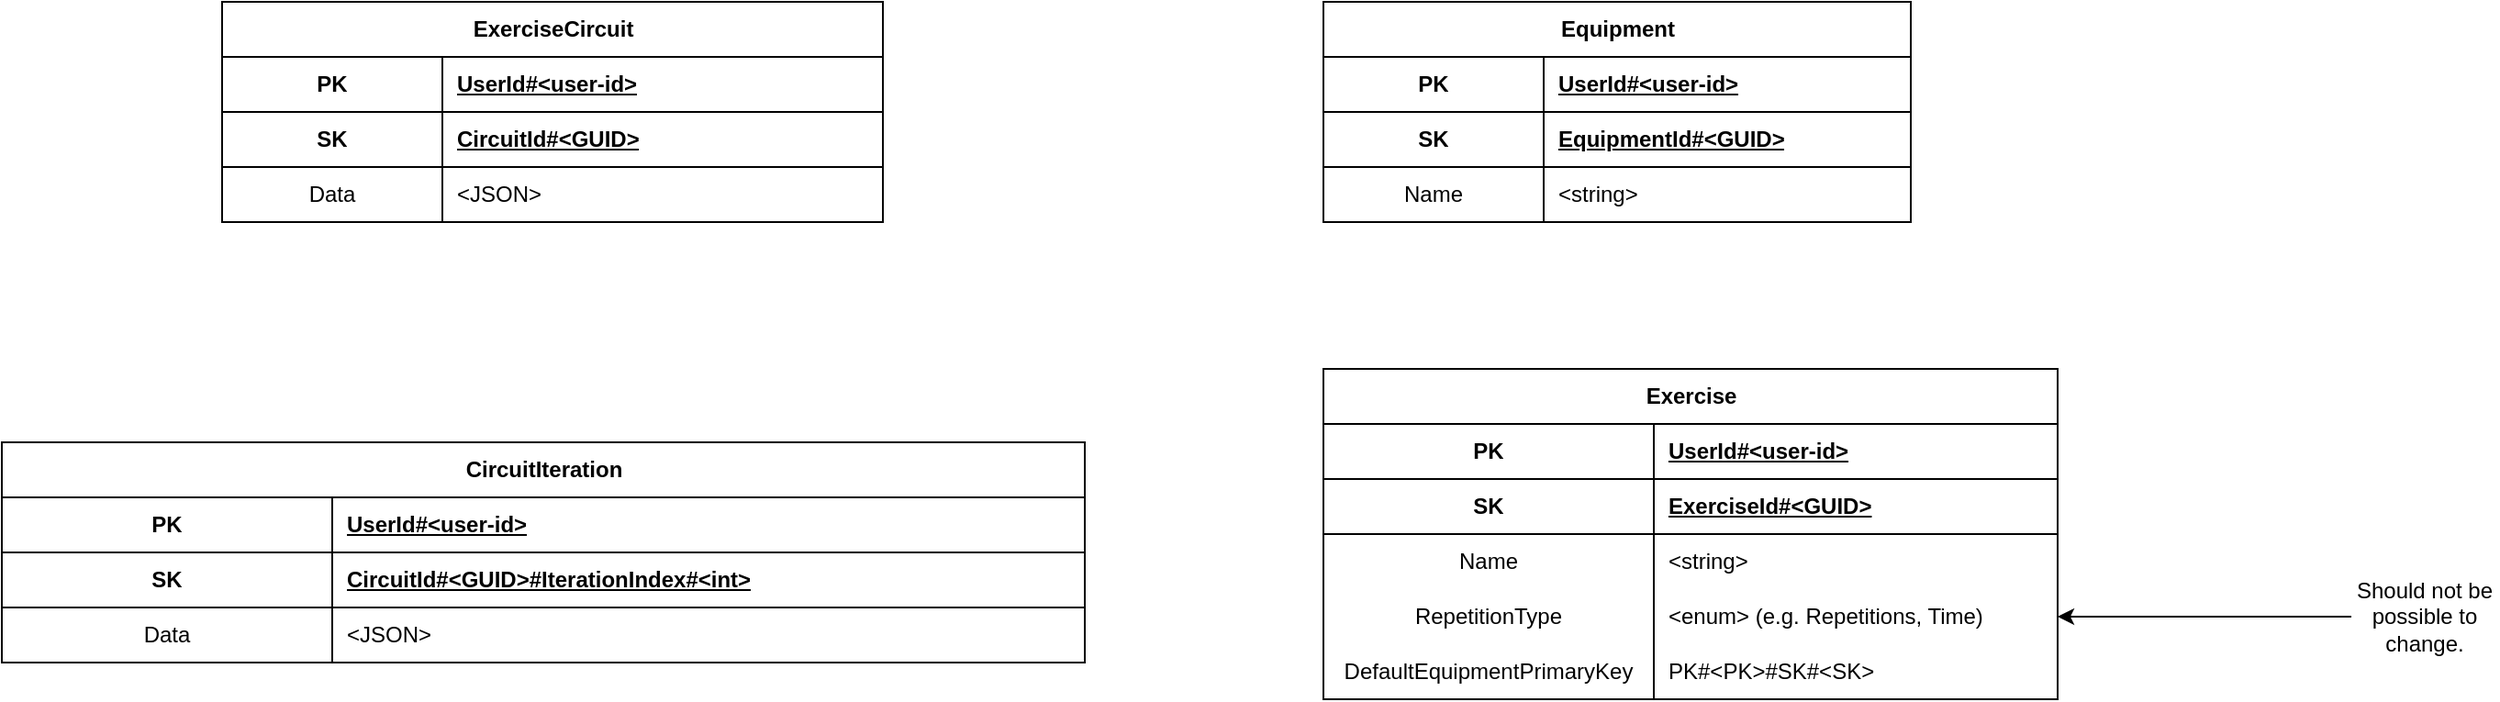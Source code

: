 <mxfile version="21.2.8" type="device">
  <diagram id="uvcd_e23j2ICYiqJL4rf" name="Page-1">
    <mxGraphModel dx="2074" dy="377" grid="1" gridSize="10" guides="1" tooltips="1" connect="1" arrows="1" fold="1" page="1" pageScale="1" pageWidth="1169" pageHeight="827" math="0" shadow="0">
      <root>
        <mxCell id="0" />
        <mxCell id="1" parent="0" />
        <mxCell id="eFBiHALsMHTD_yWcJDnq-77" value="ExerciseCircuit" style="shape=table;startSize=30;container=1;collapsible=1;childLayout=tableLayout;fixedRows=1;rowLines=0;fontStyle=1;align=center;resizeLast=1;html=1;" parent="1" vertex="1">
          <mxGeometry x="400" y="1400" width="360" height="120" as="geometry" />
        </mxCell>
        <mxCell id="eFBiHALsMHTD_yWcJDnq-78" value="" style="shape=tableRow;horizontal=0;startSize=0;swimlaneHead=0;swimlaneBody=0;fillColor=none;collapsible=0;dropTarget=0;points=[[0,0.5],[1,0.5]];portConstraint=eastwest;top=0;left=0;right=0;bottom=1;" parent="eFBiHALsMHTD_yWcJDnq-77" vertex="1">
          <mxGeometry y="30" width="360" height="30" as="geometry" />
        </mxCell>
        <mxCell id="eFBiHALsMHTD_yWcJDnq-79" value="PK" style="shape=partialRectangle;connectable=0;fillColor=none;top=0;left=0;bottom=0;right=0;fontStyle=1;overflow=hidden;whiteSpace=wrap;html=1;" parent="eFBiHALsMHTD_yWcJDnq-78" vertex="1">
          <mxGeometry width="120" height="30" as="geometry">
            <mxRectangle width="120" height="30" as="alternateBounds" />
          </mxGeometry>
        </mxCell>
        <mxCell id="eFBiHALsMHTD_yWcJDnq-80" value="UserId#&amp;lt;user-id&amp;gt;" style="shape=partialRectangle;connectable=0;fillColor=none;top=0;left=0;bottom=0;right=0;align=left;spacingLeft=6;fontStyle=5;overflow=hidden;whiteSpace=wrap;html=1;" parent="eFBiHALsMHTD_yWcJDnq-78" vertex="1">
          <mxGeometry x="120" width="240" height="30" as="geometry">
            <mxRectangle width="240" height="30" as="alternateBounds" />
          </mxGeometry>
        </mxCell>
        <mxCell id="eFBiHALsMHTD_yWcJDnq-81" value="" style="shape=tableRow;horizontal=0;startSize=0;swimlaneHead=0;swimlaneBody=0;fillColor=none;collapsible=0;dropTarget=0;points=[[0,0.5],[1,0.5]];portConstraint=eastwest;top=0;left=0;right=0;bottom=1;" parent="eFBiHALsMHTD_yWcJDnq-77" vertex="1">
          <mxGeometry y="60" width="360" height="30" as="geometry" />
        </mxCell>
        <mxCell id="eFBiHALsMHTD_yWcJDnq-82" value="SK" style="shape=partialRectangle;connectable=0;fillColor=none;top=0;left=0;bottom=0;right=0;fontStyle=1;overflow=hidden;whiteSpace=wrap;html=1;" parent="eFBiHALsMHTD_yWcJDnq-81" vertex="1">
          <mxGeometry width="120" height="30" as="geometry">
            <mxRectangle width="120" height="30" as="alternateBounds" />
          </mxGeometry>
        </mxCell>
        <mxCell id="eFBiHALsMHTD_yWcJDnq-83" value="CircuitId#&amp;lt;GUID&amp;gt;" style="shape=partialRectangle;connectable=0;fillColor=none;top=0;left=0;bottom=0;right=0;align=left;spacingLeft=6;fontStyle=5;overflow=hidden;whiteSpace=wrap;html=1;" parent="eFBiHALsMHTD_yWcJDnq-81" vertex="1">
          <mxGeometry x="120" width="240" height="30" as="geometry">
            <mxRectangle width="240" height="30" as="alternateBounds" />
          </mxGeometry>
        </mxCell>
        <mxCell id="eFBiHALsMHTD_yWcJDnq-181" value="" style="shape=tableRow;horizontal=0;startSize=0;swimlaneHead=0;swimlaneBody=0;fillColor=none;collapsible=0;dropTarget=0;points=[[0,0.5],[1,0.5]];portConstraint=eastwest;top=0;left=0;right=0;bottom=0;" parent="eFBiHALsMHTD_yWcJDnq-77" vertex="1">
          <mxGeometry y="90" width="360" height="30" as="geometry" />
        </mxCell>
        <mxCell id="eFBiHALsMHTD_yWcJDnq-182" value="Data" style="shape=partialRectangle;connectable=0;fillColor=none;top=0;left=0;bottom=0;right=0;editable=1;overflow=hidden;whiteSpace=wrap;html=1;" parent="eFBiHALsMHTD_yWcJDnq-181" vertex="1">
          <mxGeometry width="120" height="30" as="geometry">
            <mxRectangle width="120" height="30" as="alternateBounds" />
          </mxGeometry>
        </mxCell>
        <mxCell id="eFBiHALsMHTD_yWcJDnq-183" value="&amp;lt;JSON&amp;gt;" style="shape=partialRectangle;connectable=0;fillColor=none;top=0;left=0;bottom=0;right=0;align=left;spacingLeft=6;overflow=hidden;whiteSpace=wrap;html=1;" parent="eFBiHALsMHTD_yWcJDnq-181" vertex="1">
          <mxGeometry x="120" width="240" height="30" as="geometry">
            <mxRectangle width="240" height="30" as="alternateBounds" />
          </mxGeometry>
        </mxCell>
        <mxCell id="eFBiHALsMHTD_yWcJDnq-111" value="Exercise" style="shape=table;startSize=30;container=1;collapsible=1;childLayout=tableLayout;fixedRows=1;rowLines=0;fontStyle=1;align=center;resizeLast=1;html=1;" parent="1" vertex="1">
          <mxGeometry x="1000" y="1600" width="400" height="180" as="geometry" />
        </mxCell>
        <mxCell id="eFBiHALsMHTD_yWcJDnq-112" value="" style="shape=tableRow;horizontal=0;startSize=0;swimlaneHead=0;swimlaneBody=0;fillColor=none;collapsible=0;dropTarget=0;points=[[0,0.5],[1,0.5]];portConstraint=eastwest;top=0;left=0;right=0;bottom=1;" parent="eFBiHALsMHTD_yWcJDnq-111" vertex="1">
          <mxGeometry y="30" width="400" height="30" as="geometry" />
        </mxCell>
        <mxCell id="eFBiHALsMHTD_yWcJDnq-113" value="PK" style="shape=partialRectangle;connectable=0;fillColor=none;top=0;left=0;bottom=0;right=0;fontStyle=1;overflow=hidden;whiteSpace=wrap;html=1;" parent="eFBiHALsMHTD_yWcJDnq-112" vertex="1">
          <mxGeometry width="180" height="30" as="geometry">
            <mxRectangle width="180" height="30" as="alternateBounds" />
          </mxGeometry>
        </mxCell>
        <mxCell id="eFBiHALsMHTD_yWcJDnq-114" value="UserId#&amp;lt;user-id&amp;gt;" style="shape=partialRectangle;connectable=0;fillColor=none;top=0;left=0;bottom=0;right=0;align=left;spacingLeft=6;fontStyle=5;overflow=hidden;whiteSpace=wrap;html=1;" parent="eFBiHALsMHTD_yWcJDnq-112" vertex="1">
          <mxGeometry x="180" width="220" height="30" as="geometry">
            <mxRectangle width="220" height="30" as="alternateBounds" />
          </mxGeometry>
        </mxCell>
        <mxCell id="eFBiHALsMHTD_yWcJDnq-115" value="" style="shape=tableRow;horizontal=0;startSize=0;swimlaneHead=0;swimlaneBody=0;fillColor=none;collapsible=0;dropTarget=0;points=[[0,0.5],[1,0.5]];portConstraint=eastwest;top=0;left=0;right=0;bottom=1;" parent="eFBiHALsMHTD_yWcJDnq-111" vertex="1">
          <mxGeometry y="60" width="400" height="30" as="geometry" />
        </mxCell>
        <mxCell id="eFBiHALsMHTD_yWcJDnq-116" value="SK" style="shape=partialRectangle;connectable=0;fillColor=none;top=0;left=0;bottom=0;right=0;fontStyle=1;overflow=hidden;whiteSpace=wrap;html=1;" parent="eFBiHALsMHTD_yWcJDnq-115" vertex="1">
          <mxGeometry width="180" height="30" as="geometry">
            <mxRectangle width="180" height="30" as="alternateBounds" />
          </mxGeometry>
        </mxCell>
        <mxCell id="eFBiHALsMHTD_yWcJDnq-117" value="ExerciseId#&amp;lt;GUID&amp;gt;" style="shape=partialRectangle;connectable=0;fillColor=none;top=0;left=0;bottom=0;right=0;align=left;spacingLeft=6;fontStyle=5;overflow=hidden;whiteSpace=wrap;html=1;" parent="eFBiHALsMHTD_yWcJDnq-115" vertex="1">
          <mxGeometry x="180" width="220" height="30" as="geometry">
            <mxRectangle width="220" height="30" as="alternateBounds" />
          </mxGeometry>
        </mxCell>
        <mxCell id="eFBiHALsMHTD_yWcJDnq-118" value="" style="shape=tableRow;horizontal=0;startSize=0;swimlaneHead=0;swimlaneBody=0;fillColor=none;collapsible=0;dropTarget=0;points=[[0,0.5],[1,0.5]];portConstraint=eastwest;top=0;left=0;right=0;bottom=0;" parent="eFBiHALsMHTD_yWcJDnq-111" vertex="1">
          <mxGeometry y="90" width="400" height="30" as="geometry" />
        </mxCell>
        <mxCell id="eFBiHALsMHTD_yWcJDnq-119" value="Name" style="shape=partialRectangle;connectable=0;fillColor=none;top=0;left=0;bottom=0;right=0;editable=1;overflow=hidden;whiteSpace=wrap;html=1;" parent="eFBiHALsMHTD_yWcJDnq-118" vertex="1">
          <mxGeometry width="180" height="30" as="geometry">
            <mxRectangle width="180" height="30" as="alternateBounds" />
          </mxGeometry>
        </mxCell>
        <mxCell id="eFBiHALsMHTD_yWcJDnq-120" value="&amp;lt;string&amp;gt;" style="shape=partialRectangle;connectable=0;fillColor=none;top=0;left=0;bottom=0;right=0;align=left;spacingLeft=6;overflow=hidden;whiteSpace=wrap;html=1;" parent="eFBiHALsMHTD_yWcJDnq-118" vertex="1">
          <mxGeometry x="180" width="220" height="30" as="geometry">
            <mxRectangle width="220" height="30" as="alternateBounds" />
          </mxGeometry>
        </mxCell>
        <mxCell id="eFBiHALsMHTD_yWcJDnq-121" value="" style="shape=tableRow;horizontal=0;startSize=0;swimlaneHead=0;swimlaneBody=0;fillColor=none;collapsible=0;dropTarget=0;points=[[0,0.5],[1,0.5]];portConstraint=eastwest;top=0;left=0;right=0;bottom=0;" parent="eFBiHALsMHTD_yWcJDnq-111" vertex="1">
          <mxGeometry y="120" width="400" height="30" as="geometry" />
        </mxCell>
        <mxCell id="eFBiHALsMHTD_yWcJDnq-122" value="RepetitionType" style="shape=partialRectangle;connectable=0;fillColor=none;top=0;left=0;bottom=0;right=0;editable=1;overflow=hidden;whiteSpace=wrap;html=1;" parent="eFBiHALsMHTD_yWcJDnq-121" vertex="1">
          <mxGeometry width="180" height="30" as="geometry">
            <mxRectangle width="180" height="30" as="alternateBounds" />
          </mxGeometry>
        </mxCell>
        <mxCell id="eFBiHALsMHTD_yWcJDnq-123" value="&amp;lt;enum&amp;gt; (e.g. Repetitions, Time)" style="shape=partialRectangle;connectable=0;fillColor=none;top=0;left=0;bottom=0;right=0;align=left;spacingLeft=6;overflow=hidden;whiteSpace=wrap;html=1;" parent="eFBiHALsMHTD_yWcJDnq-121" vertex="1">
          <mxGeometry x="180" width="220" height="30" as="geometry">
            <mxRectangle width="220" height="30" as="alternateBounds" />
          </mxGeometry>
        </mxCell>
        <mxCell id="eFBiHALsMHTD_yWcJDnq-124" value="" style="shape=tableRow;horizontal=0;startSize=0;swimlaneHead=0;swimlaneBody=0;fillColor=none;collapsible=0;dropTarget=0;points=[[0,0.5],[1,0.5]];portConstraint=eastwest;top=0;left=0;right=0;bottom=0;" parent="eFBiHALsMHTD_yWcJDnq-111" vertex="1">
          <mxGeometry y="150" width="400" height="30" as="geometry" />
        </mxCell>
        <mxCell id="eFBiHALsMHTD_yWcJDnq-125" value="DefaultEquipmentPrimaryKey" style="shape=partialRectangle;connectable=0;fillColor=none;top=0;left=0;bottom=0;right=0;editable=1;overflow=hidden;whiteSpace=wrap;html=1;" parent="eFBiHALsMHTD_yWcJDnq-124" vertex="1">
          <mxGeometry width="180" height="30" as="geometry">
            <mxRectangle width="180" height="30" as="alternateBounds" />
          </mxGeometry>
        </mxCell>
        <mxCell id="eFBiHALsMHTD_yWcJDnq-126" value="PK#&amp;lt;PK&amp;gt;#SK#&amp;lt;SK&amp;gt;" style="shape=partialRectangle;connectable=0;fillColor=none;top=0;left=0;bottom=0;right=0;align=left;spacingLeft=6;overflow=hidden;whiteSpace=wrap;html=1;" parent="eFBiHALsMHTD_yWcJDnq-124" vertex="1">
          <mxGeometry x="180" width="220" height="30" as="geometry">
            <mxRectangle width="220" height="30" as="alternateBounds" />
          </mxGeometry>
        </mxCell>
        <mxCell id="eFBiHALsMHTD_yWcJDnq-127" value="Equipment" style="shape=table;startSize=30;container=1;collapsible=1;childLayout=tableLayout;fixedRows=1;rowLines=0;fontStyle=1;align=center;resizeLast=1;html=1;" parent="1" vertex="1">
          <mxGeometry x="1000" y="1400" width="320" height="120" as="geometry" />
        </mxCell>
        <mxCell id="eFBiHALsMHTD_yWcJDnq-128" value="" style="shape=tableRow;horizontal=0;startSize=0;swimlaneHead=0;swimlaneBody=0;fillColor=none;collapsible=0;dropTarget=0;points=[[0,0.5],[1,0.5]];portConstraint=eastwest;top=0;left=0;right=0;bottom=1;" parent="eFBiHALsMHTD_yWcJDnq-127" vertex="1">
          <mxGeometry y="30" width="320" height="30" as="geometry" />
        </mxCell>
        <mxCell id="eFBiHALsMHTD_yWcJDnq-129" value="PK" style="shape=partialRectangle;connectable=0;fillColor=none;top=0;left=0;bottom=0;right=0;fontStyle=1;overflow=hidden;whiteSpace=wrap;html=1;" parent="eFBiHALsMHTD_yWcJDnq-128" vertex="1">
          <mxGeometry width="120" height="30" as="geometry">
            <mxRectangle width="120" height="30" as="alternateBounds" />
          </mxGeometry>
        </mxCell>
        <mxCell id="eFBiHALsMHTD_yWcJDnq-130" value="UserId#&amp;lt;user-id&amp;gt;" style="shape=partialRectangle;connectable=0;fillColor=none;top=0;left=0;bottom=0;right=0;align=left;spacingLeft=6;fontStyle=5;overflow=hidden;whiteSpace=wrap;html=1;" parent="eFBiHALsMHTD_yWcJDnq-128" vertex="1">
          <mxGeometry x="120" width="200" height="30" as="geometry">
            <mxRectangle width="200" height="30" as="alternateBounds" />
          </mxGeometry>
        </mxCell>
        <mxCell id="eFBiHALsMHTD_yWcJDnq-131" value="" style="shape=tableRow;horizontal=0;startSize=0;swimlaneHead=0;swimlaneBody=0;fillColor=none;collapsible=0;dropTarget=0;points=[[0,0.5],[1,0.5]];portConstraint=eastwest;top=0;left=0;right=0;bottom=1;" parent="eFBiHALsMHTD_yWcJDnq-127" vertex="1">
          <mxGeometry y="60" width="320" height="30" as="geometry" />
        </mxCell>
        <mxCell id="eFBiHALsMHTD_yWcJDnq-132" value="SK" style="shape=partialRectangle;connectable=0;fillColor=none;top=0;left=0;bottom=0;right=0;fontStyle=1;overflow=hidden;whiteSpace=wrap;html=1;" parent="eFBiHALsMHTD_yWcJDnq-131" vertex="1">
          <mxGeometry width="120" height="30" as="geometry">
            <mxRectangle width="120" height="30" as="alternateBounds" />
          </mxGeometry>
        </mxCell>
        <mxCell id="eFBiHALsMHTD_yWcJDnq-133" value="EquipmentId#&amp;lt;GUID&amp;gt;" style="shape=partialRectangle;connectable=0;fillColor=none;top=0;left=0;bottom=0;right=0;align=left;spacingLeft=6;fontStyle=5;overflow=hidden;whiteSpace=wrap;html=1;" parent="eFBiHALsMHTD_yWcJDnq-131" vertex="1">
          <mxGeometry x="120" width="200" height="30" as="geometry">
            <mxRectangle width="200" height="30" as="alternateBounds" />
          </mxGeometry>
        </mxCell>
        <mxCell id="eFBiHALsMHTD_yWcJDnq-134" value="" style="shape=tableRow;horizontal=0;startSize=0;swimlaneHead=0;swimlaneBody=0;fillColor=none;collapsible=0;dropTarget=0;points=[[0,0.5],[1,0.5]];portConstraint=eastwest;top=0;left=0;right=0;bottom=0;" parent="eFBiHALsMHTD_yWcJDnq-127" vertex="1">
          <mxGeometry y="90" width="320" height="30" as="geometry" />
        </mxCell>
        <mxCell id="eFBiHALsMHTD_yWcJDnq-135" value="Name" style="shape=partialRectangle;connectable=0;fillColor=none;top=0;left=0;bottom=0;right=0;editable=1;overflow=hidden;whiteSpace=wrap;html=1;" parent="eFBiHALsMHTD_yWcJDnq-134" vertex="1">
          <mxGeometry width="120" height="30" as="geometry">
            <mxRectangle width="120" height="30" as="alternateBounds" />
          </mxGeometry>
        </mxCell>
        <mxCell id="eFBiHALsMHTD_yWcJDnq-136" value="&amp;lt;string&amp;gt;" style="shape=partialRectangle;connectable=0;fillColor=none;top=0;left=0;bottom=0;right=0;align=left;spacingLeft=6;overflow=hidden;whiteSpace=wrap;html=1;" parent="eFBiHALsMHTD_yWcJDnq-134" vertex="1">
          <mxGeometry x="120" width="200" height="30" as="geometry">
            <mxRectangle width="200" height="30" as="alternateBounds" />
          </mxGeometry>
        </mxCell>
        <mxCell id="eFBiHALsMHTD_yWcJDnq-137" value="CircuitIteration" style="shape=table;startSize=30;container=1;collapsible=1;childLayout=tableLayout;fixedRows=1;rowLines=0;fontStyle=1;align=center;resizeLast=1;html=1;" parent="1" vertex="1">
          <mxGeometry x="280" y="1640" width="590" height="120" as="geometry" />
        </mxCell>
        <mxCell id="eFBiHALsMHTD_yWcJDnq-138" value="" style="shape=tableRow;horizontal=0;startSize=0;swimlaneHead=0;swimlaneBody=0;fillColor=none;collapsible=0;dropTarget=0;points=[[0,0.5],[1,0.5]];portConstraint=eastwest;top=0;left=0;right=0;bottom=1;" parent="eFBiHALsMHTD_yWcJDnq-137" vertex="1">
          <mxGeometry y="30" width="590" height="30" as="geometry" />
        </mxCell>
        <mxCell id="eFBiHALsMHTD_yWcJDnq-139" value="PK" style="shape=partialRectangle;connectable=0;fillColor=none;top=0;left=0;bottom=0;right=0;fontStyle=1;overflow=hidden;whiteSpace=wrap;html=1;" parent="eFBiHALsMHTD_yWcJDnq-138" vertex="1">
          <mxGeometry width="180" height="30" as="geometry">
            <mxRectangle width="180" height="30" as="alternateBounds" />
          </mxGeometry>
        </mxCell>
        <mxCell id="eFBiHALsMHTD_yWcJDnq-140" value="UserId#&amp;lt;user-id&amp;gt;" style="shape=partialRectangle;connectable=0;fillColor=none;top=0;left=0;bottom=0;right=0;align=left;spacingLeft=6;fontStyle=5;overflow=hidden;whiteSpace=wrap;html=1;" parent="eFBiHALsMHTD_yWcJDnq-138" vertex="1">
          <mxGeometry x="180" width="410" height="30" as="geometry">
            <mxRectangle width="410" height="30" as="alternateBounds" />
          </mxGeometry>
        </mxCell>
        <mxCell id="eFBiHALsMHTD_yWcJDnq-141" value="" style="shape=tableRow;horizontal=0;startSize=0;swimlaneHead=0;swimlaneBody=0;fillColor=none;collapsible=0;dropTarget=0;points=[[0,0.5],[1,0.5]];portConstraint=eastwest;top=0;left=0;right=0;bottom=1;" parent="eFBiHALsMHTD_yWcJDnq-137" vertex="1">
          <mxGeometry y="60" width="590" height="30" as="geometry" />
        </mxCell>
        <mxCell id="eFBiHALsMHTD_yWcJDnq-142" value="SK" style="shape=partialRectangle;connectable=0;fillColor=none;top=0;left=0;bottom=0;right=0;fontStyle=1;overflow=hidden;whiteSpace=wrap;html=1;" parent="eFBiHALsMHTD_yWcJDnq-141" vertex="1">
          <mxGeometry width="180" height="30" as="geometry">
            <mxRectangle width="180" height="30" as="alternateBounds" />
          </mxGeometry>
        </mxCell>
        <mxCell id="eFBiHALsMHTD_yWcJDnq-143" value="CircuitId#&amp;lt;GUID&amp;gt;#IterationIndex#&amp;lt;int&amp;gt;" style="shape=partialRectangle;connectable=0;fillColor=none;top=0;left=0;bottom=0;right=0;align=left;spacingLeft=6;fontStyle=5;overflow=hidden;whiteSpace=wrap;html=1;" parent="eFBiHALsMHTD_yWcJDnq-141" vertex="1">
          <mxGeometry x="180" width="410" height="30" as="geometry">
            <mxRectangle width="410" height="30" as="alternateBounds" />
          </mxGeometry>
        </mxCell>
        <mxCell id="eFBiHALsMHTD_yWcJDnq-147" value="" style="shape=tableRow;horizontal=0;startSize=0;swimlaneHead=0;swimlaneBody=0;fillColor=none;collapsible=0;dropTarget=0;points=[[0,0.5],[1,0.5]];portConstraint=eastwest;top=0;left=0;right=0;bottom=0;" parent="eFBiHALsMHTD_yWcJDnq-137" vertex="1">
          <mxGeometry y="90" width="590" height="30" as="geometry" />
        </mxCell>
        <mxCell id="eFBiHALsMHTD_yWcJDnq-148" value="Data" style="shape=partialRectangle;connectable=0;fillColor=none;top=0;left=0;bottom=0;right=0;editable=1;overflow=hidden;whiteSpace=wrap;html=1;" parent="eFBiHALsMHTD_yWcJDnq-147" vertex="1">
          <mxGeometry width="180" height="30" as="geometry">
            <mxRectangle width="180" height="30" as="alternateBounds" />
          </mxGeometry>
        </mxCell>
        <mxCell id="eFBiHALsMHTD_yWcJDnq-149" value="&amp;lt;JSON&amp;gt;" style="shape=partialRectangle;connectable=0;fillColor=none;top=0;left=0;bottom=0;right=0;align=left;spacingLeft=6;overflow=hidden;whiteSpace=wrap;html=1;" parent="eFBiHALsMHTD_yWcJDnq-147" vertex="1">
          <mxGeometry x="180" width="410" height="30" as="geometry">
            <mxRectangle width="410" height="30" as="alternateBounds" />
          </mxGeometry>
        </mxCell>
        <mxCell id="eFBiHALsMHTD_yWcJDnq-185" style="edgeStyle=orthogonalEdgeStyle;rounded=0;orthogonalLoop=1;jettySize=auto;html=1;" parent="1" source="eFBiHALsMHTD_yWcJDnq-184" target="eFBiHALsMHTD_yWcJDnq-121" edge="1">
          <mxGeometry relative="1" as="geometry" />
        </mxCell>
        <mxCell id="eFBiHALsMHTD_yWcJDnq-184" value="Should not be possible to change." style="text;html=1;strokeColor=none;fillColor=none;align=center;verticalAlign=middle;whiteSpace=wrap;rounded=0;" parent="1" vertex="1">
          <mxGeometry x="1560" y="1710" width="80" height="50" as="geometry" />
        </mxCell>
      </root>
    </mxGraphModel>
  </diagram>
</mxfile>
